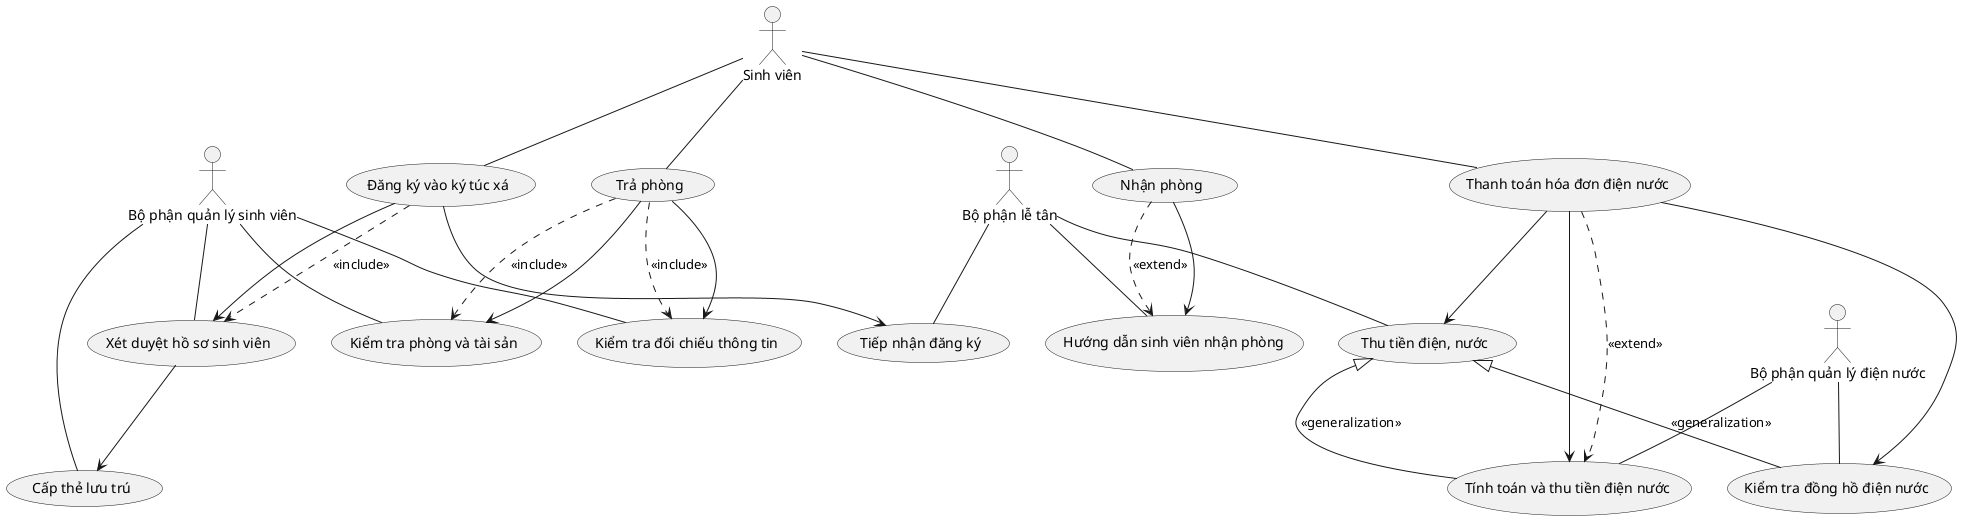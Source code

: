 @startuml

actor "Sinh viên" as SV
actor "Bộ phận lễ tân" as LT
actor "Bộ phận quản lý sinh viên" as QLSV
actor "Bộ phận quản lý điện nước" as QLDN

SV -- (Đăng ký vào ký túc xá)
SV -- (Nhận phòng)
SV -- (Trả phòng)
SV -- (Thanh toán hóa đơn điện nước)

LT -- (Tiếp nhận đăng ký)
LT -- (Hướng dẫn sinh viên nhận phòng)
LT -- (Thu tiền điện, nước)

QLSV -- (Xét duyệt hồ sơ sinh viên)
QLSV -- (Cấp thẻ lưu trú)
QLSV -- (Kiểm tra phòng và tài sản)
QLSV -- (Kiểm tra đối chiếu thông tin)

QLDN -- (Kiểm tra đồng hồ điện nước)
QLDN -- (Tính toán và thu tiền điện nước)

(Đăng ký vào ký túc xá) --> (Tiếp nhận đăng ký)
(Đăng ký vào ký túc xá) --> (Xét duyệt hồ sơ sinh viên)
(Xét duyệt hồ sơ sinh viên) --> (Cấp thẻ lưu trú)

(Nhận phòng) --> (Hướng dẫn sinh viên nhận phòng)
(Trả phòng) --> (Kiểm tra phòng và tài sản)
(Trả phòng) --> (Kiểm tra đối chiếu thông tin)

(Thanh toán hóa đơn điện nước) --> (Thu tiền điện, nước)
(Thanh toán hóa đơn điện nước) --> (Kiểm tra đồng hồ điện nước)
(Thanh toán hóa đơn điện nước) --> (Tính toán và thu tiền điện nước)

' Relationships: Include, Extend, Generalization
(Đăng ký vào ký túc xá) .> (Xét duyệt hồ sơ sinh viên) : <<include>>
(Trả phòng) .> (Kiểm tra phòng và tài sản) : <<include>>
(Trả phòng) .> (Kiểm tra đối chiếu thông tin) : <<include>>

(Nhận phòng) .> (Hướng dẫn sinh viên nhận phòng) : <<extend>>
(Thanh toán hóa đơn điện nước) .> (Tính toán và thu tiền điện nước) : <<extend>>

(Thu tiền điện, nước) <|-- (Tính toán và thu tiền điện nước) : <<generalization>>
(Thu tiền điện, nước) <|-- (Kiểm tra đồng hồ điện nước) : <<generalization>>

@enduml
